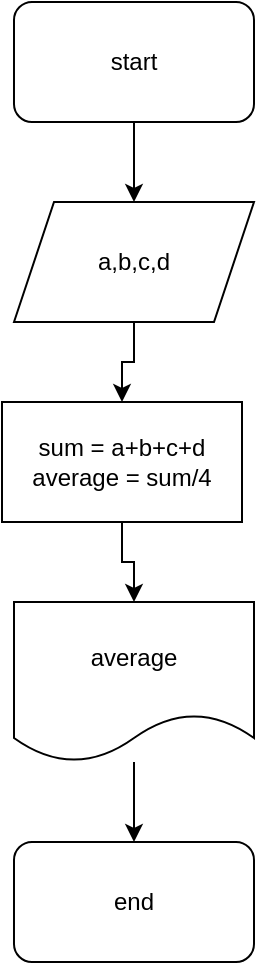 <mxfile version="21.6.8" type="device">
  <diagram name="Страница — 1" id="xb4MeZ7aHhNsiBfXy3GK">
    <mxGraphModel dx="919" dy="572" grid="1" gridSize="10" guides="1" tooltips="1" connect="1" arrows="1" fold="1" page="1" pageScale="1" pageWidth="827" pageHeight="1169" math="0" shadow="0">
      <root>
        <mxCell id="0" />
        <mxCell id="1" parent="0" />
        <mxCell id="tt6epU-yzHPA9doVk0K4-3" value="" style="edgeStyle=orthogonalEdgeStyle;rounded=0;orthogonalLoop=1;jettySize=auto;html=1;" edge="1" parent="1" source="tt6epU-yzHPA9doVk0K4-1" target="tt6epU-yzHPA9doVk0K4-2">
          <mxGeometry relative="1" as="geometry" />
        </mxCell>
        <mxCell id="tt6epU-yzHPA9doVk0K4-1" value="start" style="rounded=1;whiteSpace=wrap;html=1;" vertex="1" parent="1">
          <mxGeometry x="360" y="10" width="120" height="60" as="geometry" />
        </mxCell>
        <mxCell id="tt6epU-yzHPA9doVk0K4-5" value="" style="edgeStyle=orthogonalEdgeStyle;rounded=0;orthogonalLoop=1;jettySize=auto;html=1;" edge="1" parent="1" source="tt6epU-yzHPA9doVk0K4-2" target="tt6epU-yzHPA9doVk0K4-4">
          <mxGeometry relative="1" as="geometry" />
        </mxCell>
        <mxCell id="tt6epU-yzHPA9doVk0K4-2" value="a,b,c,d" style="shape=parallelogram;perimeter=parallelogramPerimeter;whiteSpace=wrap;html=1;fixedSize=1;" vertex="1" parent="1">
          <mxGeometry x="360" y="110" width="120" height="60" as="geometry" />
        </mxCell>
        <mxCell id="tt6epU-yzHPA9doVk0K4-7" value="" style="edgeStyle=orthogonalEdgeStyle;rounded=0;orthogonalLoop=1;jettySize=auto;html=1;" edge="1" parent="1" source="tt6epU-yzHPA9doVk0K4-4" target="tt6epU-yzHPA9doVk0K4-6">
          <mxGeometry relative="1" as="geometry" />
        </mxCell>
        <mxCell id="tt6epU-yzHPA9doVk0K4-4" value="sum = a+b+c+d&lt;br&gt;average = sum/4" style="rounded=0;whiteSpace=wrap;html=1;" vertex="1" parent="1">
          <mxGeometry x="354" y="210" width="120" height="60" as="geometry" />
        </mxCell>
        <mxCell id="tt6epU-yzHPA9doVk0K4-9" value="" style="edgeStyle=orthogonalEdgeStyle;rounded=0;orthogonalLoop=1;jettySize=auto;html=1;" edge="1" parent="1" source="tt6epU-yzHPA9doVk0K4-6" target="tt6epU-yzHPA9doVk0K4-8">
          <mxGeometry relative="1" as="geometry" />
        </mxCell>
        <mxCell id="tt6epU-yzHPA9doVk0K4-6" value="average" style="shape=document;whiteSpace=wrap;html=1;boundedLbl=1;" vertex="1" parent="1">
          <mxGeometry x="360" y="310" width="120" height="80" as="geometry" />
        </mxCell>
        <mxCell id="tt6epU-yzHPA9doVk0K4-8" value="end" style="rounded=1;whiteSpace=wrap;html=1;" vertex="1" parent="1">
          <mxGeometry x="360" y="430" width="120" height="60" as="geometry" />
        </mxCell>
      </root>
    </mxGraphModel>
  </diagram>
</mxfile>
